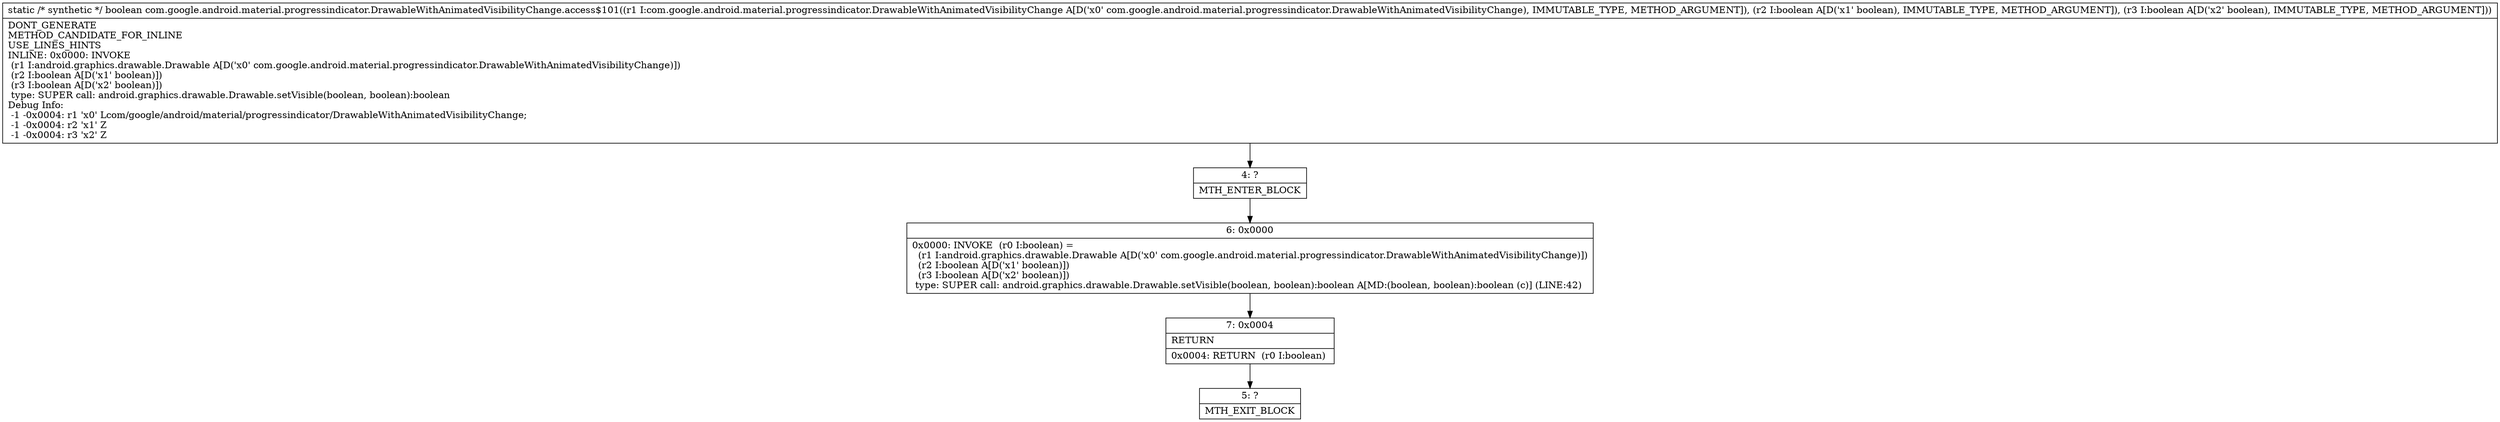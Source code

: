 digraph "CFG forcom.google.android.material.progressindicator.DrawableWithAnimatedVisibilityChange.access$101(Lcom\/google\/android\/material\/progressindicator\/DrawableWithAnimatedVisibilityChange;ZZ)Z" {
Node_4 [shape=record,label="{4\:\ ?|MTH_ENTER_BLOCK\l}"];
Node_6 [shape=record,label="{6\:\ 0x0000|0x0000: INVOKE  (r0 I:boolean) = \l  (r1 I:android.graphics.drawable.Drawable A[D('x0' com.google.android.material.progressindicator.DrawableWithAnimatedVisibilityChange)])\l  (r2 I:boolean A[D('x1' boolean)])\l  (r3 I:boolean A[D('x2' boolean)])\l type: SUPER call: android.graphics.drawable.Drawable.setVisible(boolean, boolean):boolean A[MD:(boolean, boolean):boolean (c)] (LINE:42)\l}"];
Node_7 [shape=record,label="{7\:\ 0x0004|RETURN\l|0x0004: RETURN  (r0 I:boolean) \l}"];
Node_5 [shape=record,label="{5\:\ ?|MTH_EXIT_BLOCK\l}"];
MethodNode[shape=record,label="{static \/* synthetic *\/ boolean com.google.android.material.progressindicator.DrawableWithAnimatedVisibilityChange.access$101((r1 I:com.google.android.material.progressindicator.DrawableWithAnimatedVisibilityChange A[D('x0' com.google.android.material.progressindicator.DrawableWithAnimatedVisibilityChange), IMMUTABLE_TYPE, METHOD_ARGUMENT]), (r2 I:boolean A[D('x1' boolean), IMMUTABLE_TYPE, METHOD_ARGUMENT]), (r3 I:boolean A[D('x2' boolean), IMMUTABLE_TYPE, METHOD_ARGUMENT]))  | DONT_GENERATE\lMETHOD_CANDIDATE_FOR_INLINE\lUSE_LINES_HINTS\lINLINE: 0x0000: INVOKE  \l  (r1 I:android.graphics.drawable.Drawable A[D('x0' com.google.android.material.progressindicator.DrawableWithAnimatedVisibilityChange)])\l  (r2 I:boolean A[D('x1' boolean)])\l  (r3 I:boolean A[D('x2' boolean)])\l type: SUPER call: android.graphics.drawable.Drawable.setVisible(boolean, boolean):boolean\lDebug Info:\l  \-1 \-0x0004: r1 'x0' Lcom\/google\/android\/material\/progressindicator\/DrawableWithAnimatedVisibilityChange;\l  \-1 \-0x0004: r2 'x1' Z\l  \-1 \-0x0004: r3 'x2' Z\l}"];
MethodNode -> Node_4;Node_4 -> Node_6;
Node_6 -> Node_7;
Node_7 -> Node_5;
}

